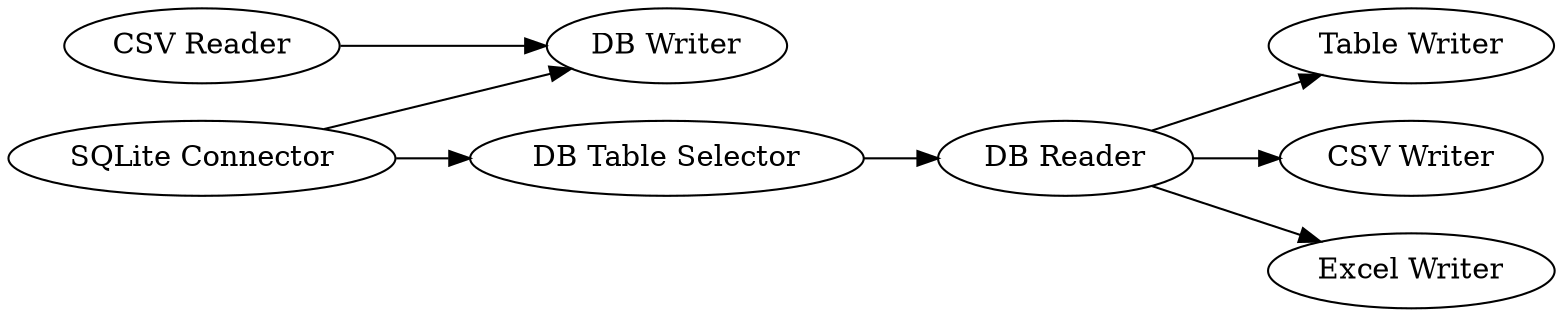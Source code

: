 digraph {
	4 -> 7
	1 -> 3
	5 -> 4
	4 -> 8
	2 -> 3
	4 -> 6
	1 -> 5
	5 [label="DB Table Selector"]
	1 [label="SQLite Connector"]
	7 [label="Table Writer"]
	4 [label="DB Reader"]
	6 [label="Excel Writer"]
	8 [label="CSV Writer"]
	3 [label="DB Writer"]
	2 [label="CSV Reader"]
	rankdir=LR
}

